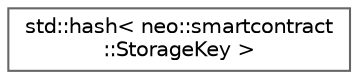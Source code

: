 digraph "Graphical Class Hierarchy"
{
 // LATEX_PDF_SIZE
  bgcolor="transparent";
  edge [fontname=Helvetica,fontsize=10,labelfontname=Helvetica,labelfontsize=10];
  node [fontname=Helvetica,fontsize=10,shape=box,height=0.2,width=0.4];
  rankdir="LR";
  Node0 [id="Node000000",label="std::hash\< neo::smartcontract\l::StorageKey \>",height=0.2,width=0.4,color="grey40", fillcolor="white", style="filled",URL="$structstd_1_1hash_3_01neo_1_1smartcontract_1_1_storage_key_01_4.html",tooltip=" "];
}
